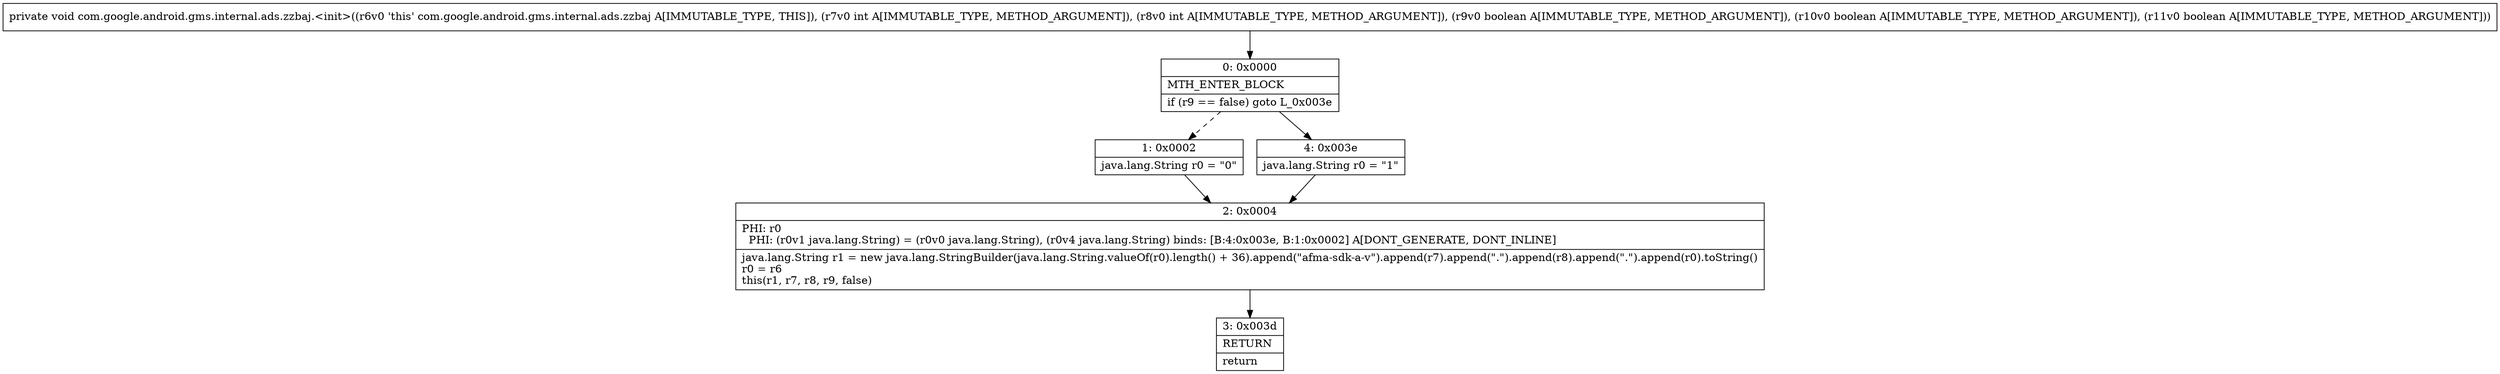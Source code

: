digraph "CFG forcom.google.android.gms.internal.ads.zzbaj.\<init\>(IIZZZ)V" {
Node_0 [shape=record,label="{0\:\ 0x0000|MTH_ENTER_BLOCK\l|if (r9 == false) goto L_0x003e\l}"];
Node_1 [shape=record,label="{1\:\ 0x0002|java.lang.String r0 = \"0\"\l}"];
Node_2 [shape=record,label="{2\:\ 0x0004|PHI: r0 \l  PHI: (r0v1 java.lang.String) = (r0v0 java.lang.String), (r0v4 java.lang.String) binds: [B:4:0x003e, B:1:0x0002] A[DONT_GENERATE, DONT_INLINE]\l|java.lang.String r1 = new java.lang.StringBuilder(java.lang.String.valueOf(r0).length() + 36).append(\"afma\-sdk\-a\-v\").append(r7).append(\".\").append(r8).append(\".\").append(r0).toString()\lr0 = r6\lthis(r1, r7, r8, r9, false)\l}"];
Node_3 [shape=record,label="{3\:\ 0x003d|RETURN\l|return\l}"];
Node_4 [shape=record,label="{4\:\ 0x003e|java.lang.String r0 = \"1\"\l}"];
MethodNode[shape=record,label="{private void com.google.android.gms.internal.ads.zzbaj.\<init\>((r6v0 'this' com.google.android.gms.internal.ads.zzbaj A[IMMUTABLE_TYPE, THIS]), (r7v0 int A[IMMUTABLE_TYPE, METHOD_ARGUMENT]), (r8v0 int A[IMMUTABLE_TYPE, METHOD_ARGUMENT]), (r9v0 boolean A[IMMUTABLE_TYPE, METHOD_ARGUMENT]), (r10v0 boolean A[IMMUTABLE_TYPE, METHOD_ARGUMENT]), (r11v0 boolean A[IMMUTABLE_TYPE, METHOD_ARGUMENT])) }"];
MethodNode -> Node_0;
Node_0 -> Node_1[style=dashed];
Node_0 -> Node_4;
Node_1 -> Node_2;
Node_2 -> Node_3;
Node_4 -> Node_2;
}


